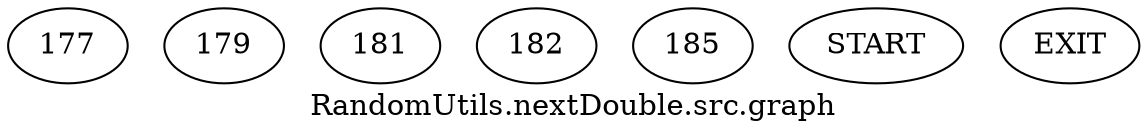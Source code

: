 /* --------------------------------------------------- */
/* Generated by Dr. Garbage Control Flow Graph Factory */
/* http://www.drgarbage.com                            */
/* Version: 4.5.0.201508311741                         */
/* Retrieved on: 2020-01-06 15:11:40.182               */
/* --------------------------------------------------- */
digraph "RandomUtils.nextDouble.src.graph" {
 graph [label="RandomUtils.nextDouble.src.graph"];
 2 [label="177" ]
 4 [label="179" ]
 5 [label="181" ]
 6 [label="182" ]
 7 [label="185" ]
 8 [label="START" ]
 9 [label="EXIT" ]
 8  2
 2  4
 4  5
 5  6
 5  7
 6  9
 7  9
}
